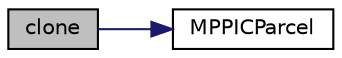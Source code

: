 digraph "clone"
{
  bgcolor="transparent";
  edge [fontname="Helvetica",fontsize="10",labelfontname="Helvetica",labelfontsize="10"];
  node [fontname="Helvetica",fontsize="10",shape=record];
  rankdir="LR";
  Node1 [label="clone",height=0.2,width=0.4,color="black", fillcolor="grey75", style="filled", fontcolor="black"];
  Node1 -> Node2 [color="midnightblue",fontsize="10",style="solid",fontname="Helvetica"];
  Node2 [label="MPPICParcel",height=0.2,width=0.4,color="black",URL="$a01538.html#a4943d1c6bfd161fd4143b35b87ae5815",tooltip="Construct from owner, position, and cloud owner. "];
}
